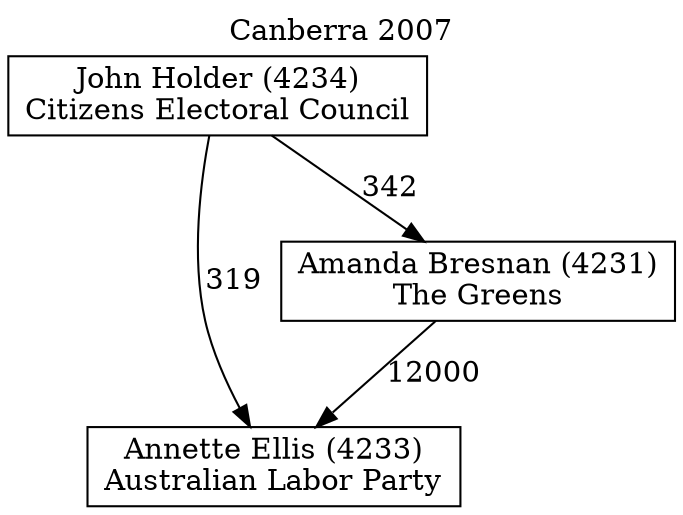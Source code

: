 // House preference flow
digraph "Annette Ellis (4233)_Canberra_2007" {
	graph [label="Canberra 2007" labelloc=t mclimit=10]
	node [shape=box]
	"Annette Ellis (4233)" [label="Annette Ellis (4233)
Australian Labor Party"]
	"Amanda Bresnan (4231)" [label="Amanda Bresnan (4231)
The Greens"]
	"John Holder (4234)" [label="John Holder (4234)
Citizens Electoral Council"]
	"Amanda Bresnan (4231)" -> "Annette Ellis (4233)" [label=12000]
	"John Holder (4234)" -> "Amanda Bresnan (4231)" [label=342]
	"John Holder (4234)" -> "Annette Ellis (4233)" [label=319]
}

